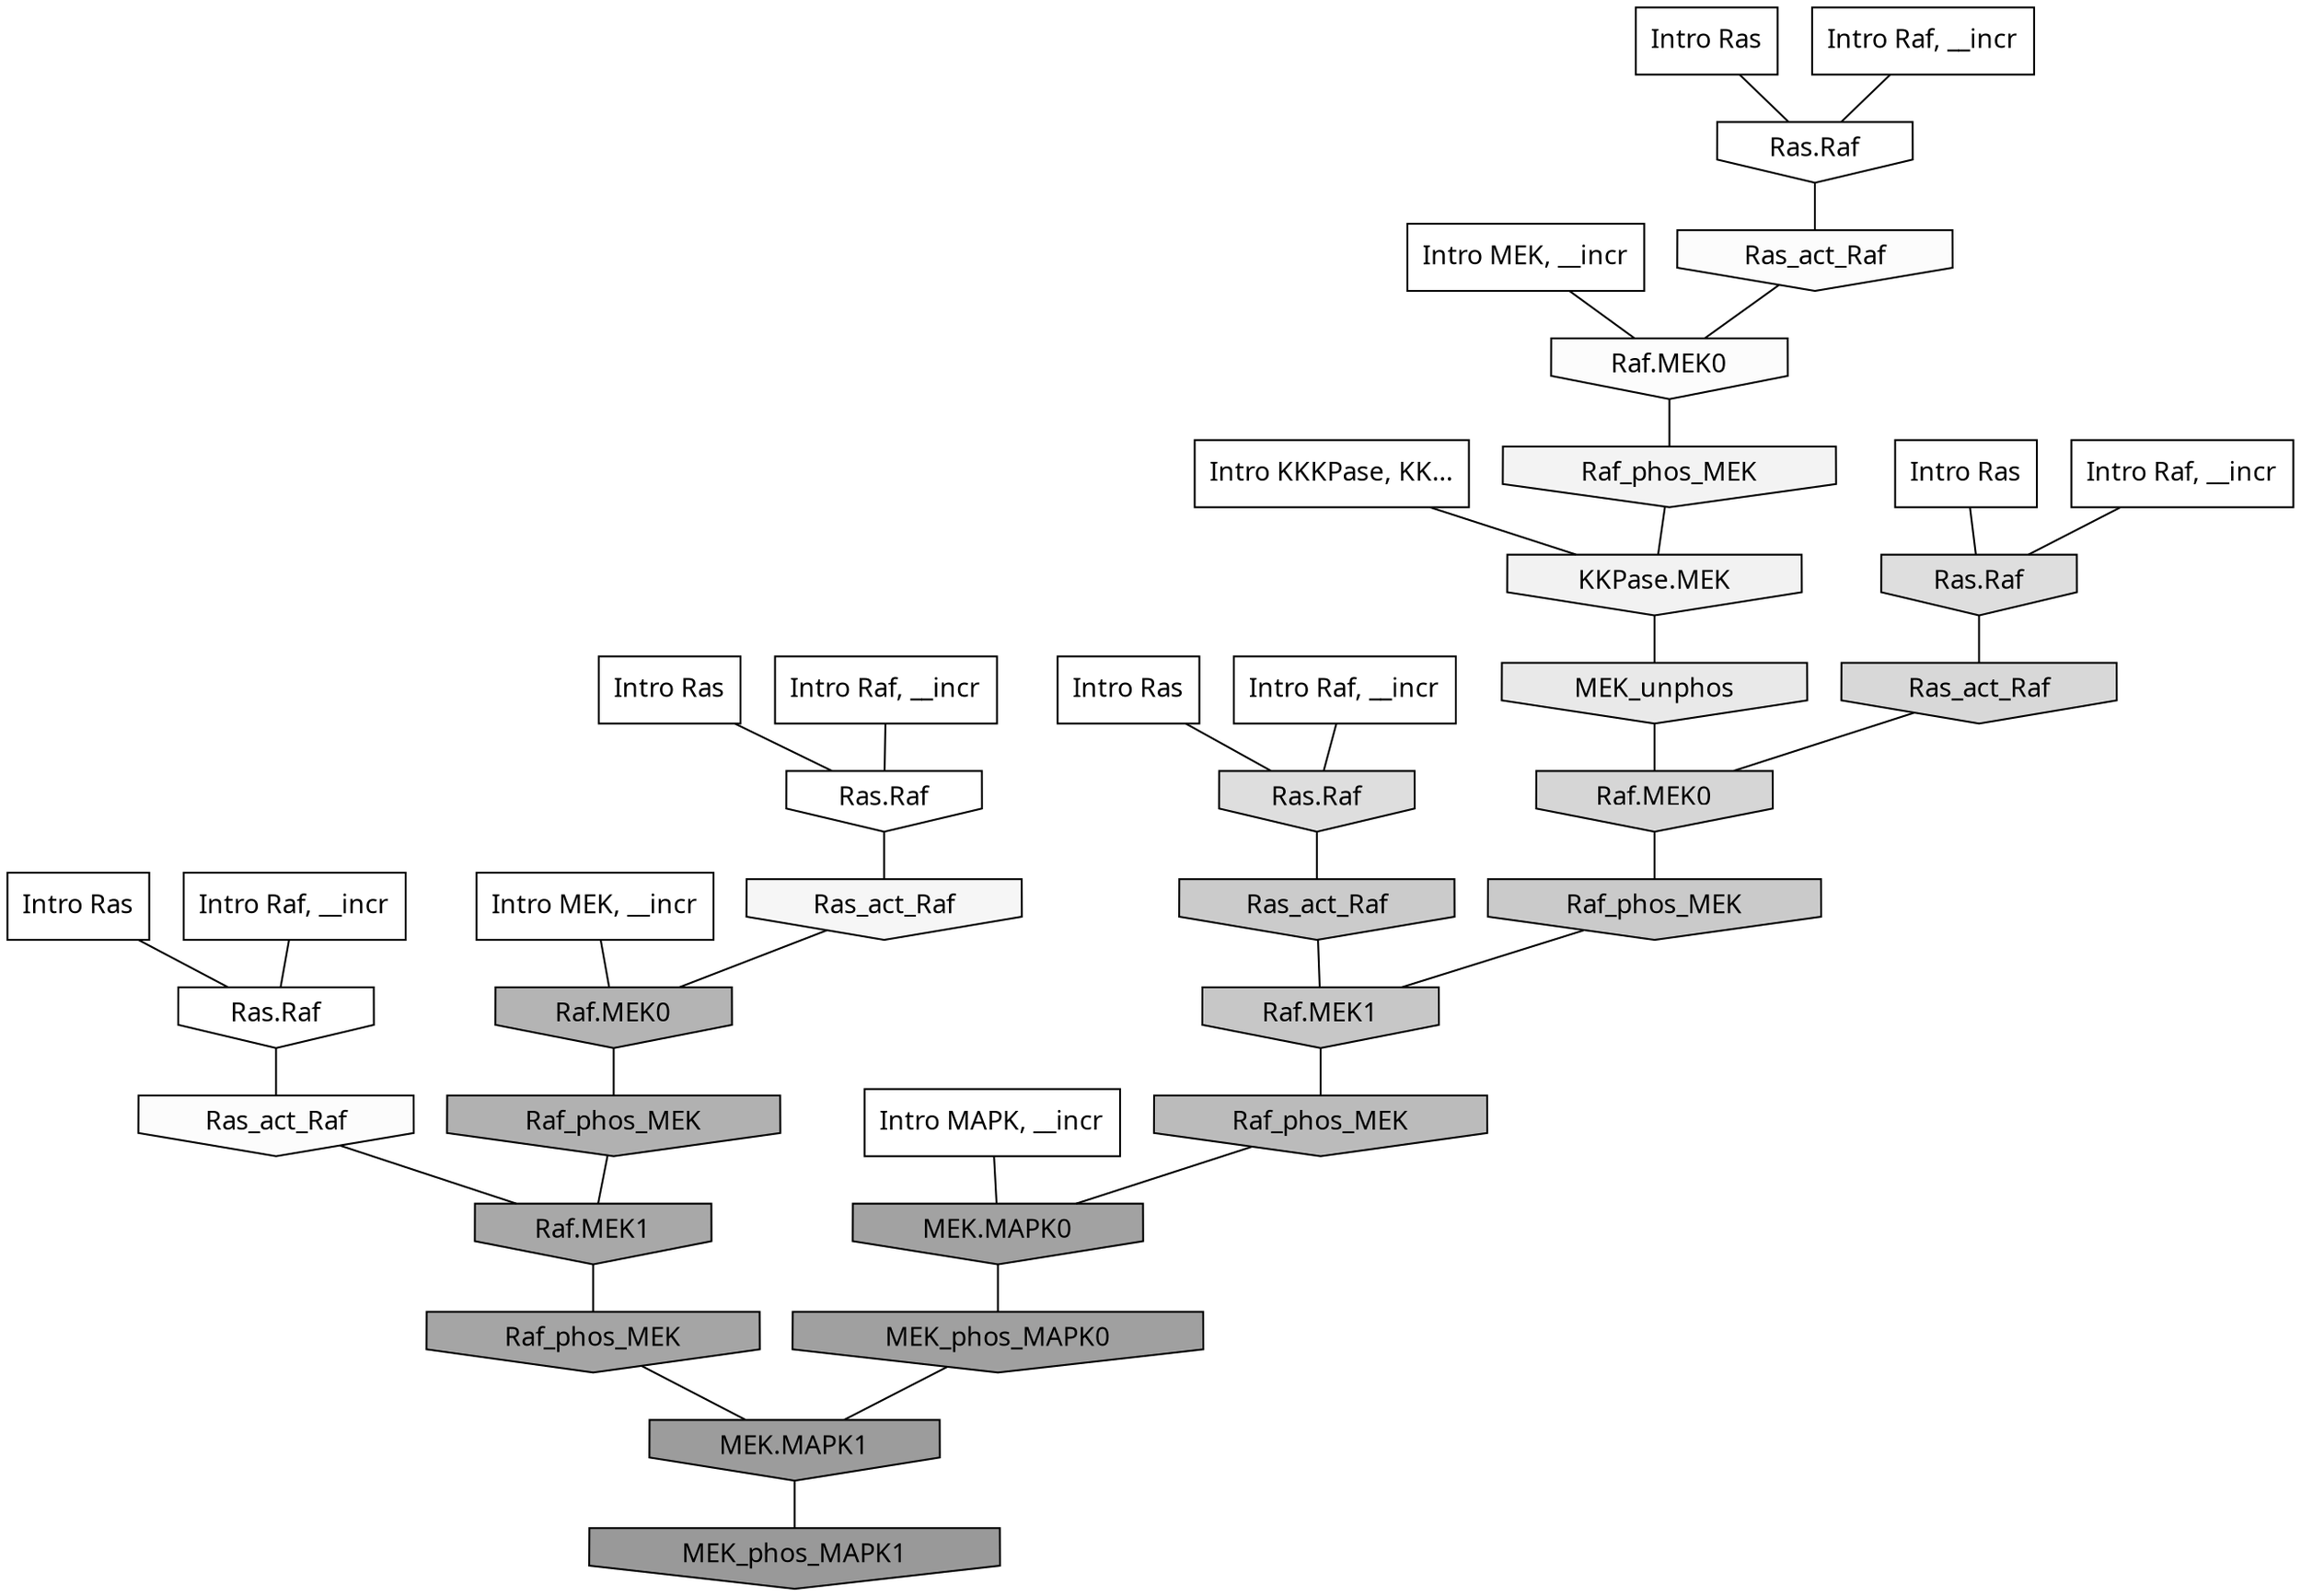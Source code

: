 digraph G{
  rankdir="TB";
  ranksep=0.30;
  node [fontname="CMU Serif"];
  edge [fontname="CMU Serif"];
  
  21 [label="Intro Ras", shape=rectangle, style=filled, fillcolor="0.000 0.000 1.000"]
  
  24 [label="Intro Ras", shape=rectangle, style=filled, fillcolor="0.000 0.000 1.000"]
  
  52 [label="Intro Ras", shape=rectangle, style=filled, fillcolor="0.000 0.000 1.000"]
  
  57 [label="Intro Ras", shape=rectangle, style=filled, fillcolor="0.000 0.000 1.000"]
  
  64 [label="Intro Ras", shape=rectangle, style=filled, fillcolor="0.000 0.000 1.000"]
  
  118 [label="Intro Raf, __incr", shape=rectangle, style=filled, fillcolor="0.000 0.000 1.000"]
  
  129 [label="Intro Raf, __incr", shape=rectangle, style=filled, fillcolor="0.000 0.000 1.000"]
  
  277 [label="Intro Raf, __incr", shape=rectangle, style=filled, fillcolor="0.000 0.000 1.000"]
  
  290 [label="Intro Raf, __incr", shape=rectangle, style=filled, fillcolor="0.000 0.000 1.000"]
  
  1049 [label="Intro Raf, __incr", shape=rectangle, style=filled, fillcolor="0.000 0.000 1.000"]
  
  1129 [label="Intro MEK, __incr", shape=rectangle, style=filled, fillcolor="0.000 0.000 1.000"]
  
  1643 [label="Intro MEK, __incr", shape=rectangle, style=filled, fillcolor="0.000 0.000 1.000"]
  
  2927 [label="Intro MAPK, __incr", shape=rectangle, style=filled, fillcolor="0.000 0.000 1.000"]
  
  3165 [label="Intro KKKPase, KK...", shape=rectangle, style=filled, fillcolor="0.000 0.000 1.000"]
  
  3256 [label="Ras.Raf", shape=invhouse, style=filled, fillcolor="0.000 0.000 1.000"]
  
  3295 [label="Ras.Raf", shape=invhouse, style=filled, fillcolor="0.000 0.000 1.000"]
  
  3306 [label="Ras.Raf", shape=invhouse, style=filled, fillcolor="0.000 0.000 1.000"]
  
  3392 [label="Ras_act_Raf", shape=invhouse, style=filled, fillcolor="0.000 0.000 0.988"]
  
  3404 [label="Ras_act_Raf", shape=invhouse, style=filled, fillcolor="0.000 0.000 0.986"]
  
  3407 [label="Raf.MEK0", shape=invhouse, style=filled, fillcolor="0.000 0.000 0.986"]
  
  3569 [label="Ras_act_Raf", shape=invhouse, style=filled, fillcolor="0.000 0.000 0.961"]
  
  3670 [label="Raf_phos_MEK", shape=invhouse, style=filled, fillcolor="0.000 0.000 0.950"]
  
  3688 [label="KKPase.MEK", shape=invhouse, style=filled, fillcolor="0.000 0.000 0.948"]
  
  4191 [label="MEK_unphos", shape=invhouse, style=filled, fillcolor="0.000 0.000 0.914"]
  
  4898 [label="Ras.Raf", shape=invhouse, style=filled, fillcolor="0.000 0.000 0.870"]
  
  4921 [label="Ras.Raf", shape=invhouse, style=filled, fillcolor="0.000 0.000 0.869"]
  
  5338 [label="Ras_act_Raf", shape=invhouse, style=filled, fillcolor="0.000 0.000 0.845"]
  
  5439 [label="Raf.MEK0", shape=invhouse, style=filled, fillcolor="0.000 0.000 0.839"]
  
  6276 [label="Ras_act_Raf", shape=invhouse, style=filled, fillcolor="0.000 0.000 0.795"]
  
  6357 [label="Raf_phos_MEK", shape=invhouse, style=filled, fillcolor="0.000 0.000 0.792"]
  
  6655 [label="Raf.MEK1", shape=invhouse, style=filled, fillcolor="0.000 0.000 0.780"]
  
  8225 [label="Raf_phos_MEK", shape=invhouse, style=filled, fillcolor="0.000 0.000 0.731"]
  
  9004 [label="Raf.MEK0", shape=invhouse, style=filled, fillcolor="0.000 0.000 0.707"]
  
  9568 [label="Raf_phos_MEK", shape=invhouse, style=filled, fillcolor="0.000 0.000 0.695"]
  
  11406 [label="Raf.MEK1", shape=invhouse, style=filled, fillcolor="0.000 0.000 0.658"]
  
  12136 [label="Raf_phos_MEK", shape=invhouse, style=filled, fillcolor="0.000 0.000 0.645"]
  
  12893 [label="MEK.MAPK0", shape=invhouse, style=filled, fillcolor="0.000 0.000 0.633"]
  
  13252 [label="MEK_phos_MAPK0", shape=invhouse, style=filled, fillcolor="0.000 0.000 0.627"]
  
  14519 [label="MEK.MAPK1", shape=invhouse, style=filled, fillcolor="0.000 0.000 0.611"]
  
  15251 [label="MEK_phos_MAPK1", shape=invhouse, style=filled, fillcolor="0.000 0.000 0.600"]
  
  
  14519 -> 15251 [dir=none, color="0.000 0.000 0.000"] 
  13252 -> 14519 [dir=none, color="0.000 0.000 0.000"] 
  12893 -> 13252 [dir=none, color="0.000 0.000 0.000"] 
  12136 -> 14519 [dir=none, color="0.000 0.000 0.000"] 
  11406 -> 12136 [dir=none, color="0.000 0.000 0.000"] 
  9568 -> 11406 [dir=none, color="0.000 0.000 0.000"] 
  9004 -> 9568 [dir=none, color="0.000 0.000 0.000"] 
  8225 -> 12893 [dir=none, color="0.000 0.000 0.000"] 
  6655 -> 8225 [dir=none, color="0.000 0.000 0.000"] 
  6357 -> 6655 [dir=none, color="0.000 0.000 0.000"] 
  6276 -> 6655 [dir=none, color="0.000 0.000 0.000"] 
  5439 -> 6357 [dir=none, color="0.000 0.000 0.000"] 
  5338 -> 5439 [dir=none, color="0.000 0.000 0.000"] 
  4921 -> 5338 [dir=none, color="0.000 0.000 0.000"] 
  4898 -> 6276 [dir=none, color="0.000 0.000 0.000"] 
  4191 -> 5439 [dir=none, color="0.000 0.000 0.000"] 
  3688 -> 4191 [dir=none, color="0.000 0.000 0.000"] 
  3670 -> 3688 [dir=none, color="0.000 0.000 0.000"] 
  3569 -> 9004 [dir=none, color="0.000 0.000 0.000"] 
  3407 -> 3670 [dir=none, color="0.000 0.000 0.000"] 
  3404 -> 3407 [dir=none, color="0.000 0.000 0.000"] 
  3392 -> 11406 [dir=none, color="0.000 0.000 0.000"] 
  3306 -> 3569 [dir=none, color="0.000 0.000 0.000"] 
  3295 -> 3392 [dir=none, color="0.000 0.000 0.000"] 
  3256 -> 3404 [dir=none, color="0.000 0.000 0.000"] 
  3165 -> 3688 [dir=none, color="0.000 0.000 0.000"] 
  2927 -> 12893 [dir=none, color="0.000 0.000 0.000"] 
  1643 -> 3407 [dir=none, color="0.000 0.000 0.000"] 
  1129 -> 9004 [dir=none, color="0.000 0.000 0.000"] 
  1049 -> 3295 [dir=none, color="0.000 0.000 0.000"] 
  290 -> 3306 [dir=none, color="0.000 0.000 0.000"] 
  277 -> 3256 [dir=none, color="0.000 0.000 0.000"] 
  129 -> 4921 [dir=none, color="0.000 0.000 0.000"] 
  118 -> 4898 [dir=none, color="0.000 0.000 0.000"] 
  64 -> 3306 [dir=none, color="0.000 0.000 0.000"] 
  57 -> 4898 [dir=none, color="0.000 0.000 0.000"] 
  52 -> 4921 [dir=none, color="0.000 0.000 0.000"] 
  24 -> 3256 [dir=none, color="0.000 0.000 0.000"] 
  21 -> 3295 [dir=none, color="0.000 0.000 0.000"] 
  
  }
